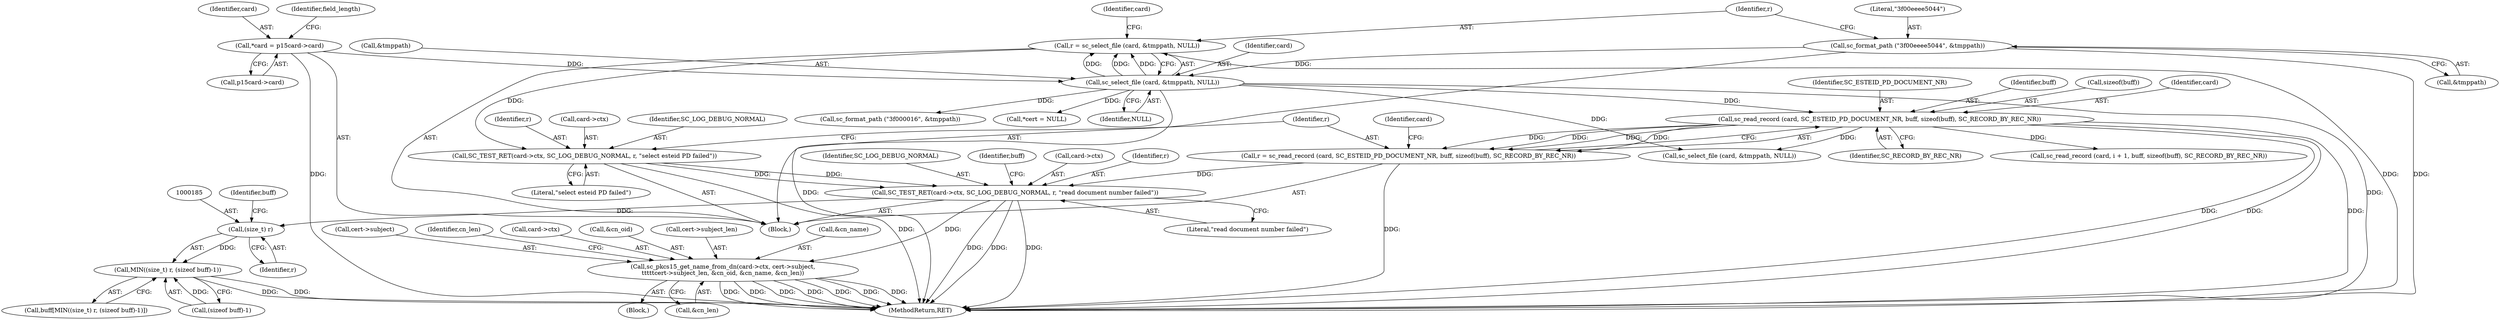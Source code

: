 digraph "0_OpenSC_360e95d45ac4123255a4c796db96337f332160ad#diff-d643a0fa169471dbf2912f4866dc49c5_4@pointer" {
"1000173" [label="(Call,SC_TEST_RET(card->ctx, SC_LOG_DEBUG_NORMAL, r, \"read document number failed\"))"];
"1000157" [label="(Call,SC_TEST_RET(card->ctx, SC_LOG_DEBUG_NORMAL, r, \"select esteid PD failed\"))"];
"1000150" [label="(Call,r = sc_select_file (card, &tmppath, NULL))"];
"1000152" [label="(Call,sc_select_file (card, &tmppath, NULL))"];
"1000113" [label="(Call,*card = p15card->card)"];
"1000146" [label="(Call,sc_format_path (\"3f00eeee5044\", &tmppath))"];
"1000164" [label="(Call,r = sc_read_record (card, SC_ESTEID_PD_DOCUMENT_NR, buff, sizeof(buff), SC_RECORD_BY_REC_NR))"];
"1000166" [label="(Call,sc_read_record (card, SC_ESTEID_PD_DOCUMENT_NR, buff, sizeof(buff), SC_RECORD_BY_REC_NR))"];
"1000184" [label="(Call,(size_t) r)"];
"1000183" [label="(Call,MIN((size_t) r, (sizeof buff)-1))"];
"1000373" [label="(Call,sc_pkcs15_get_name_from_dn(card->ctx, cert->subject,\n\t\t\t\t\tcert->subject_len, &cn_oid, &cn_name, &cn_len))"];
"1000159" [label="(Identifier,card)"];
"1000156" [label="(Identifier,NULL)"];
"1000177" [label="(Identifier,SC_LOG_DEBUG_NORMAL)"];
"1000189" [label="(Identifier,buff)"];
"1000162" [label="(Identifier,r)"];
"1000111" [label="(Block,)"];
"1000429" [label="(Call,sc_format_path (\"3f000016\", &tmppath))"];
"1000183" [label="(Call,MIN((size_t) r, (sizeof buff)-1))"];
"1000380" [label="(Call,cert->subject_len)"];
"1000153" [label="(Identifier,card)"];
"1000151" [label="(Identifier,r)"];
"1000148" [label="(Call,&tmppath)"];
"1000114" [label="(Identifier,card)"];
"1000163" [label="(Literal,\"select esteid PD failed\")"];
"1000303" [label="(Call,*cert = NULL)"];
"1000146" [label="(Call,sc_format_path (\"3f00eeee5044\", &tmppath))"];
"1000150" [label="(Call,r = sc_select_file (card, &tmppath, NULL))"];
"1000387" [label="(Call,&cn_len)"];
"1000165" [label="(Identifier,r)"];
"1000169" [label="(Identifier,buff)"];
"1000166" [label="(Call,sc_read_record (card, SC_ESTEID_PD_DOCUMENT_NR, buff, sizeof(buff), SC_RECORD_BY_REC_NR))"];
"1000385" [label="(Call,&cn_name)"];
"1000154" [label="(Call,&tmppath)"];
"1000187" [label="(Call,(sizeof buff)-1)"];
"1000173" [label="(Call,SC_TEST_RET(card->ctx, SC_LOG_DEBUG_NORMAL, r, \"read document number failed\"))"];
"1000115" [label="(Call,p15card->card)"];
"1000377" [label="(Call,cert->subject)"];
"1000834" [label="(MethodReturn,RET)"];
"1000172" [label="(Identifier,SC_RECORD_BY_REC_NR)"];
"1000391" [label="(Identifier,cn_len)"];
"1000157" [label="(Call,SC_TEST_RET(card->ctx, SC_LOG_DEBUG_NORMAL, r, \"select esteid PD failed\"))"];
"1000179" [label="(Literal,\"read document number failed\")"];
"1000158" [label="(Call,card->ctx)"];
"1000161" [label="(Identifier,SC_LOG_DEBUG_NORMAL)"];
"1000182" [label="(Identifier,buff)"];
"1000164" [label="(Call,r = sc_read_record (card, SC_ESTEID_PD_DOCUMENT_NR, buff, sizeof(buff), SC_RECORD_BY_REC_NR))"];
"1000374" [label="(Call,card->ctx)"];
"1000170" [label="(Call,sizeof(buff))"];
"1000435" [label="(Call,sc_select_file (card, &tmppath, NULL))"];
"1000181" [label="(Call,buff[MIN((size_t) r, (sizeof buff)-1)])"];
"1000167" [label="(Identifier,card)"];
"1000174" [label="(Call,card->ctx)"];
"1000123" [label="(Identifier,field_length)"];
"1000175" [label="(Identifier,card)"];
"1000178" [label="(Identifier,r)"];
"1000152" [label="(Call,sc_select_file (card, &tmppath, NULL))"];
"1000361" [label="(Block,)"];
"1000147" [label="(Literal,\"3f00eeee5044\")"];
"1000373" [label="(Call,sc_pkcs15_get_name_from_dn(card->ctx, cert->subject,\n\t\t\t\t\tcert->subject_len, &cn_oid, &cn_name, &cn_len))"];
"1000184" [label="(Call,(size_t) r)"];
"1000488" [label="(Call,sc_read_record (card, i + 1, buff, sizeof(buff), SC_RECORD_BY_REC_NR))"];
"1000168" [label="(Identifier,SC_ESTEID_PD_DOCUMENT_NR)"];
"1000383" [label="(Call,&cn_oid)"];
"1000113" [label="(Call,*card = p15card->card)"];
"1000186" [label="(Identifier,r)"];
"1000173" -> "1000111"  [label="AST: "];
"1000173" -> "1000179"  [label="CFG: "];
"1000174" -> "1000173"  [label="AST: "];
"1000177" -> "1000173"  [label="AST: "];
"1000178" -> "1000173"  [label="AST: "];
"1000179" -> "1000173"  [label="AST: "];
"1000182" -> "1000173"  [label="CFG: "];
"1000173" -> "1000834"  [label="DDG: "];
"1000173" -> "1000834"  [label="DDG: "];
"1000173" -> "1000834"  [label="DDG: "];
"1000157" -> "1000173"  [label="DDG: "];
"1000157" -> "1000173"  [label="DDG: "];
"1000164" -> "1000173"  [label="DDG: "];
"1000173" -> "1000184"  [label="DDG: "];
"1000173" -> "1000373"  [label="DDG: "];
"1000157" -> "1000111"  [label="AST: "];
"1000157" -> "1000163"  [label="CFG: "];
"1000158" -> "1000157"  [label="AST: "];
"1000161" -> "1000157"  [label="AST: "];
"1000162" -> "1000157"  [label="AST: "];
"1000163" -> "1000157"  [label="AST: "];
"1000165" -> "1000157"  [label="CFG: "];
"1000157" -> "1000834"  [label="DDG: "];
"1000150" -> "1000157"  [label="DDG: "];
"1000150" -> "1000111"  [label="AST: "];
"1000150" -> "1000152"  [label="CFG: "];
"1000151" -> "1000150"  [label="AST: "];
"1000152" -> "1000150"  [label="AST: "];
"1000159" -> "1000150"  [label="CFG: "];
"1000150" -> "1000834"  [label="DDG: "];
"1000152" -> "1000150"  [label="DDG: "];
"1000152" -> "1000150"  [label="DDG: "];
"1000152" -> "1000150"  [label="DDG: "];
"1000152" -> "1000156"  [label="CFG: "];
"1000153" -> "1000152"  [label="AST: "];
"1000154" -> "1000152"  [label="AST: "];
"1000156" -> "1000152"  [label="AST: "];
"1000152" -> "1000834"  [label="DDG: "];
"1000152" -> "1000834"  [label="DDG: "];
"1000113" -> "1000152"  [label="DDG: "];
"1000146" -> "1000152"  [label="DDG: "];
"1000152" -> "1000166"  [label="DDG: "];
"1000152" -> "1000303"  [label="DDG: "];
"1000152" -> "1000429"  [label="DDG: "];
"1000152" -> "1000435"  [label="DDG: "];
"1000113" -> "1000111"  [label="AST: "];
"1000113" -> "1000115"  [label="CFG: "];
"1000114" -> "1000113"  [label="AST: "];
"1000115" -> "1000113"  [label="AST: "];
"1000123" -> "1000113"  [label="CFG: "];
"1000113" -> "1000834"  [label="DDG: "];
"1000146" -> "1000111"  [label="AST: "];
"1000146" -> "1000148"  [label="CFG: "];
"1000147" -> "1000146"  [label="AST: "];
"1000148" -> "1000146"  [label="AST: "];
"1000151" -> "1000146"  [label="CFG: "];
"1000146" -> "1000834"  [label="DDG: "];
"1000164" -> "1000111"  [label="AST: "];
"1000164" -> "1000166"  [label="CFG: "];
"1000165" -> "1000164"  [label="AST: "];
"1000166" -> "1000164"  [label="AST: "];
"1000175" -> "1000164"  [label="CFG: "];
"1000164" -> "1000834"  [label="DDG: "];
"1000166" -> "1000164"  [label="DDG: "];
"1000166" -> "1000164"  [label="DDG: "];
"1000166" -> "1000164"  [label="DDG: "];
"1000166" -> "1000164"  [label="DDG: "];
"1000166" -> "1000172"  [label="CFG: "];
"1000167" -> "1000166"  [label="AST: "];
"1000168" -> "1000166"  [label="AST: "];
"1000169" -> "1000166"  [label="AST: "];
"1000170" -> "1000166"  [label="AST: "];
"1000172" -> "1000166"  [label="AST: "];
"1000166" -> "1000834"  [label="DDG: "];
"1000166" -> "1000834"  [label="DDG: "];
"1000166" -> "1000834"  [label="DDG: "];
"1000166" -> "1000435"  [label="DDG: "];
"1000166" -> "1000488"  [label="DDG: "];
"1000184" -> "1000183"  [label="AST: "];
"1000184" -> "1000186"  [label="CFG: "];
"1000185" -> "1000184"  [label="AST: "];
"1000186" -> "1000184"  [label="AST: "];
"1000189" -> "1000184"  [label="CFG: "];
"1000184" -> "1000183"  [label="DDG: "];
"1000183" -> "1000181"  [label="AST: "];
"1000183" -> "1000187"  [label="CFG: "];
"1000187" -> "1000183"  [label="AST: "];
"1000181" -> "1000183"  [label="CFG: "];
"1000183" -> "1000834"  [label="DDG: "];
"1000183" -> "1000834"  [label="DDG: "];
"1000187" -> "1000183"  [label="DDG: "];
"1000373" -> "1000361"  [label="AST: "];
"1000373" -> "1000387"  [label="CFG: "];
"1000374" -> "1000373"  [label="AST: "];
"1000377" -> "1000373"  [label="AST: "];
"1000380" -> "1000373"  [label="AST: "];
"1000383" -> "1000373"  [label="AST: "];
"1000385" -> "1000373"  [label="AST: "];
"1000387" -> "1000373"  [label="AST: "];
"1000391" -> "1000373"  [label="CFG: "];
"1000373" -> "1000834"  [label="DDG: "];
"1000373" -> "1000834"  [label="DDG: "];
"1000373" -> "1000834"  [label="DDG: "];
"1000373" -> "1000834"  [label="DDG: "];
"1000373" -> "1000834"  [label="DDG: "];
"1000373" -> "1000834"  [label="DDG: "];
"1000373" -> "1000834"  [label="DDG: "];
}
